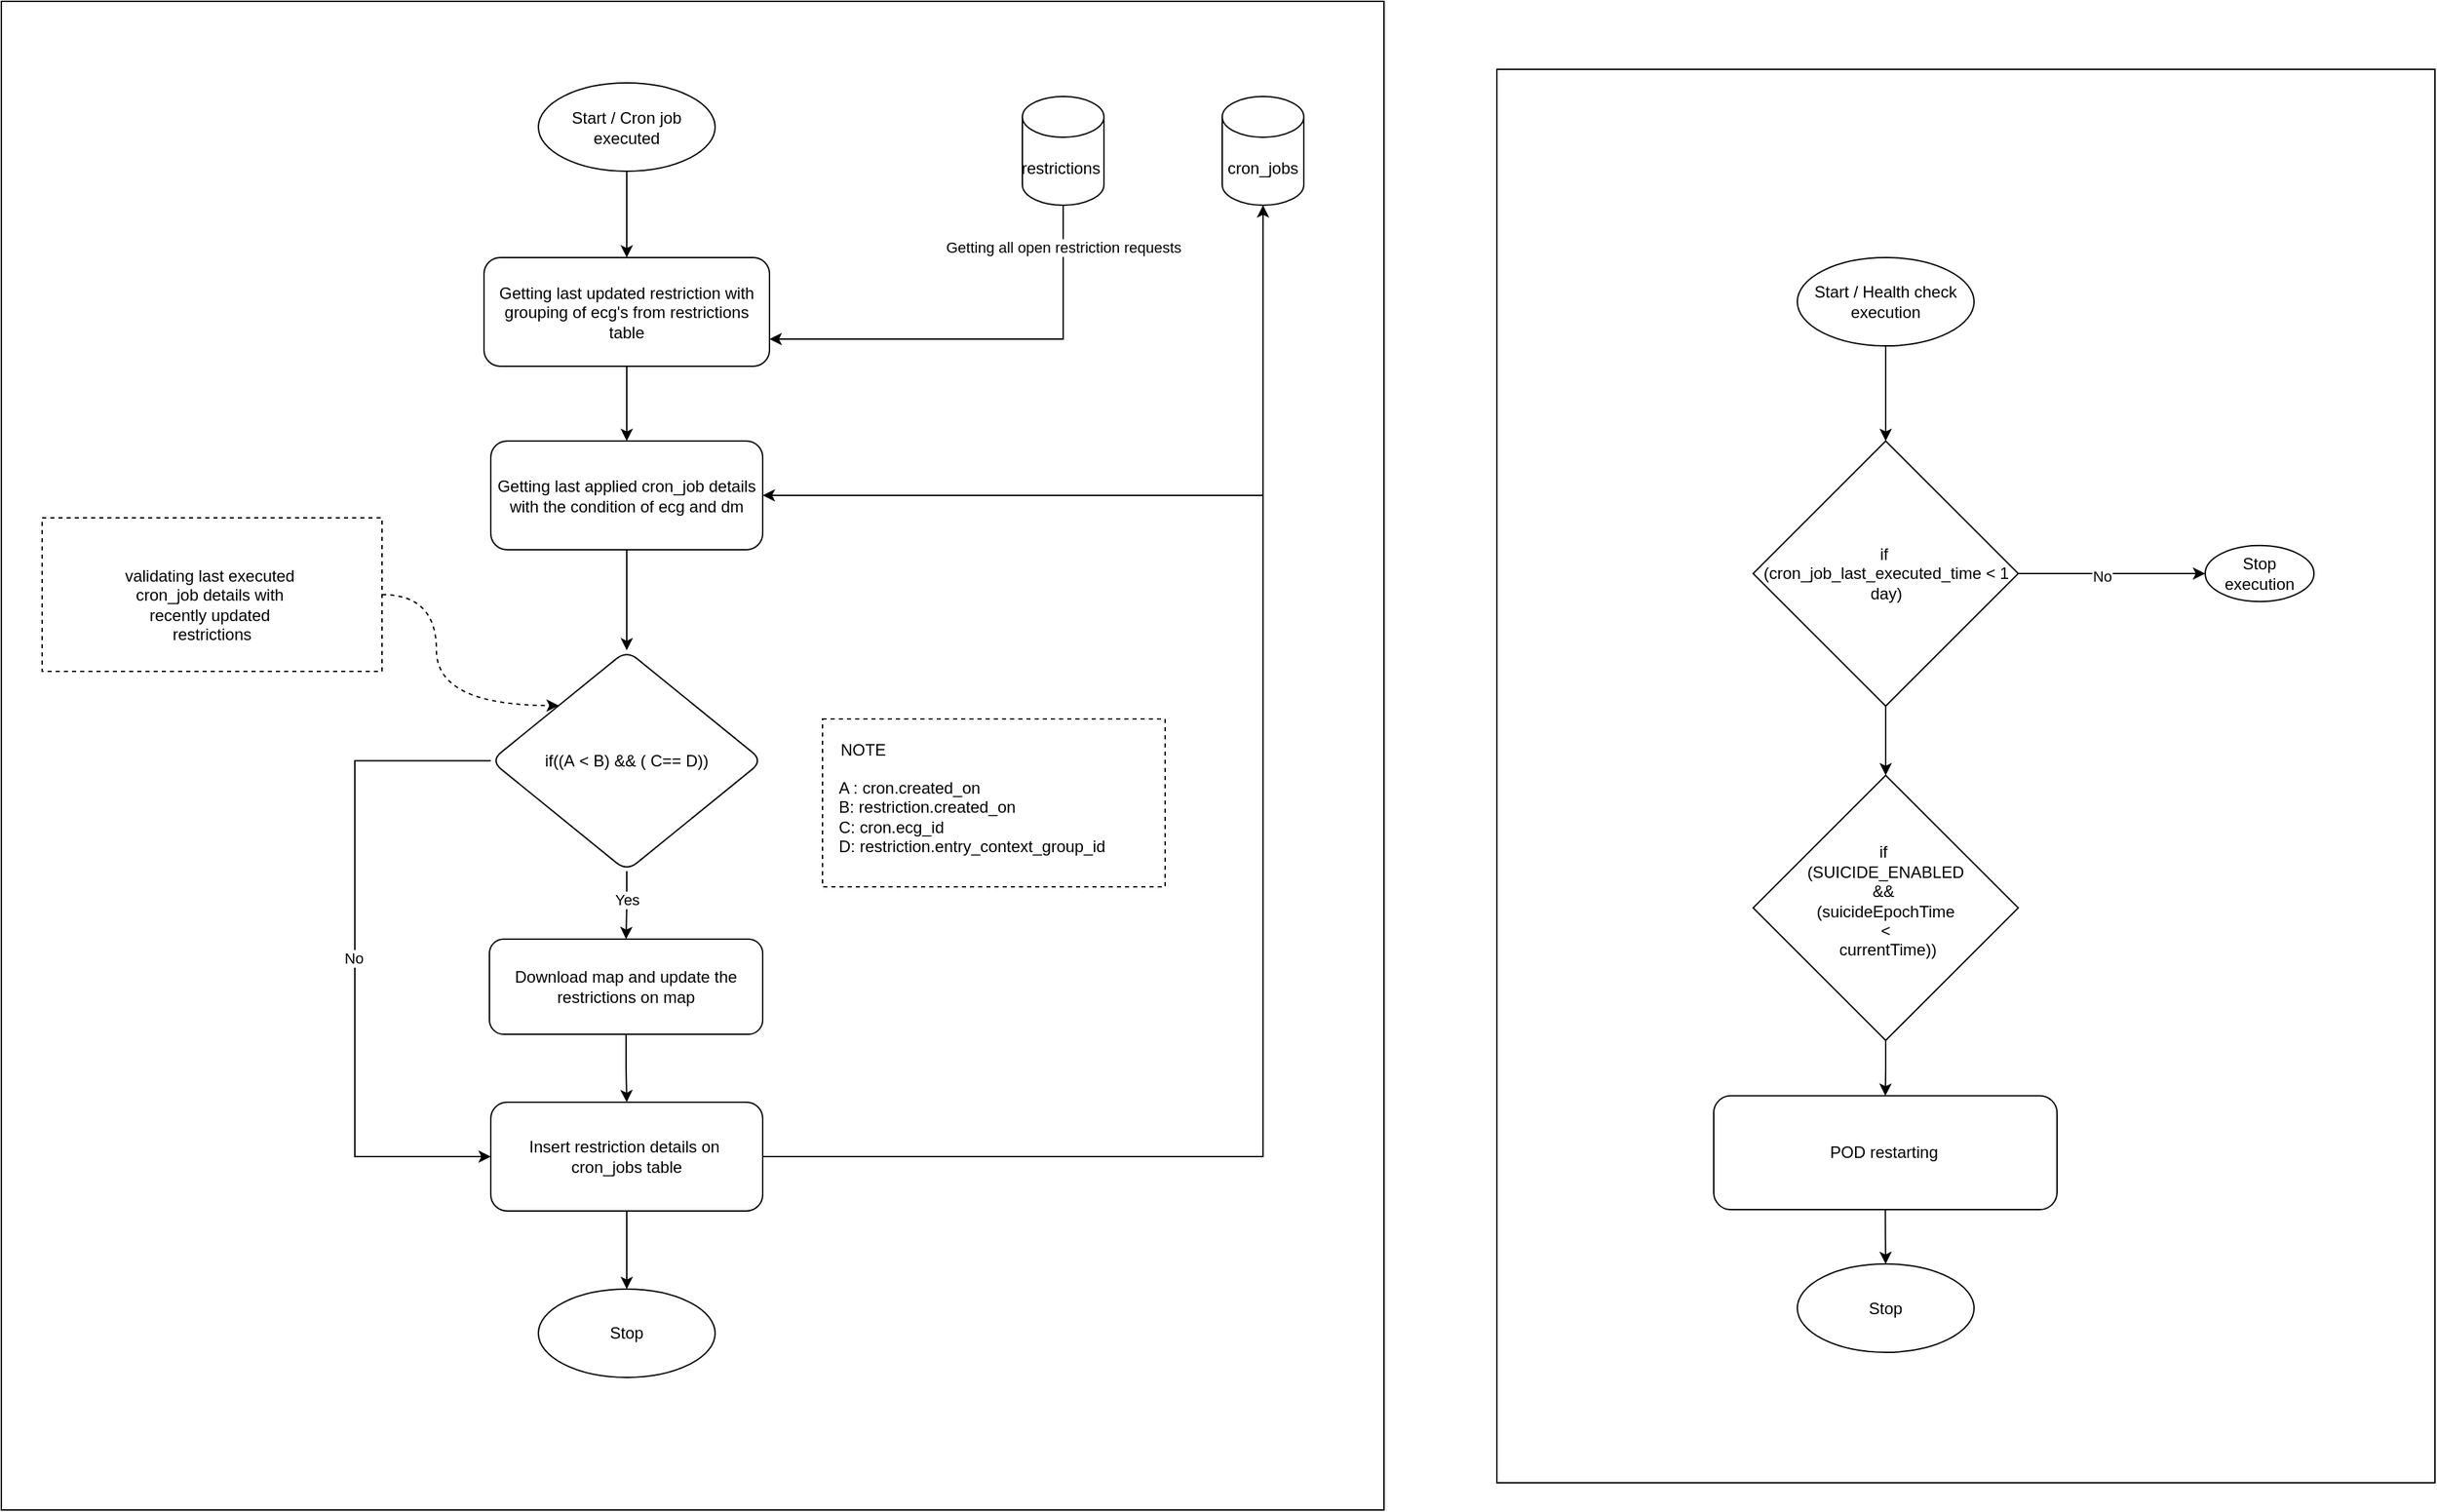 <mxfile version="24.7.17">
  <diagram name="Page-1" id="vAOD8KEE5CEis8ILfhlD">
    <mxGraphModel dx="3564" dy="1440" grid="1" gridSize="10" guides="1" tooltips="1" connect="1" arrows="1" fold="1" page="1" pageScale="1" pageWidth="827" pageHeight="1169" math="0" shadow="0">
      <root>
        <mxCell id="0" />
        <mxCell id="1" parent="0" />
        <mxCell id="MxeqKNj8xu_JnEBf65KC-15" value="" style="rounded=0;whiteSpace=wrap;html=1;fillColor=none;" vertex="1" parent="1">
          <mxGeometry x="-190" y="10" width="1017" height="1110" as="geometry" />
        </mxCell>
        <mxCell id="skjPZMmQEE1Fa7M3AOO7-21" value="" style="rounded=0;whiteSpace=wrap;html=1;fillColor=none;" parent="1" vertex="1">
          <mxGeometry x="910" y="60" width="690" height="1040" as="geometry" />
        </mxCell>
        <mxCell id="stXpBWwS-PEf_fCnOzC--5" value="" style="edgeStyle=orthogonalEdgeStyle;rounded=0;orthogonalLoop=1;jettySize=auto;html=1;" parent="1" source="stXpBWwS-PEf_fCnOzC--1" target="stXpBWwS-PEf_fCnOzC--4" edge="1">
          <mxGeometry relative="1" as="geometry" />
        </mxCell>
        <mxCell id="stXpBWwS-PEf_fCnOzC--1" value="Start / Cron job executed" style="ellipse;whiteSpace=wrap;html=1;fillColor=none;" parent="1" vertex="1">
          <mxGeometry x="205" y="70" width="130" height="65" as="geometry" />
        </mxCell>
        <mxCell id="stXpBWwS-PEf_fCnOzC--14" value="" style="edgeStyle=orthogonalEdgeStyle;rounded=0;orthogonalLoop=1;jettySize=auto;html=1;" parent="1" source="MxeqKNj8xu_JnEBf65KC-8" target="stXpBWwS-PEf_fCnOzC--13" edge="1">
          <mxGeometry relative="1" as="geometry" />
        </mxCell>
        <mxCell id="stXpBWwS-PEf_fCnOzC--4" value="Getting last updated restriction with grouping of ecg&#39;s from restrictions table" style="rounded=1;whiteSpace=wrap;html=1;fillColor=none;" parent="1" vertex="1">
          <mxGeometry x="165" y="198.5" width="210" height="80" as="geometry" />
        </mxCell>
        <mxCell id="MxeqKNj8xu_JnEBf65KC-10" style="edgeStyle=orthogonalEdgeStyle;rounded=0;orthogonalLoop=1;jettySize=auto;html=1;exitX=0.5;exitY=1;exitDx=0;exitDy=0;exitPerimeter=0;entryX=1;entryY=0.5;entryDx=0;entryDy=0;" edge="1" parent="1" source="stXpBWwS-PEf_fCnOzC--6" target="MxeqKNj8xu_JnEBf65KC-8">
          <mxGeometry relative="1" as="geometry" />
        </mxCell>
        <mxCell id="stXpBWwS-PEf_fCnOzC--6" value="cron_jobs" style="shape=cylinder3;whiteSpace=wrap;html=1;boundedLbl=1;backgroundOutline=1;size=15;fillColor=none;" parent="1" vertex="1">
          <mxGeometry x="708" y="80" width="60" height="80" as="geometry" />
        </mxCell>
        <mxCell id="stXpBWwS-PEf_fCnOzC--11" style="edgeStyle=orthogonalEdgeStyle;rounded=0;orthogonalLoop=1;jettySize=auto;html=1;exitX=0.5;exitY=1;exitDx=0;exitDy=0;exitPerimeter=0;entryX=1;entryY=0.75;entryDx=0;entryDy=0;" parent="1" source="stXpBWwS-PEf_fCnOzC--10" target="stXpBWwS-PEf_fCnOzC--4" edge="1">
          <mxGeometry relative="1" as="geometry" />
        </mxCell>
        <mxCell id="stXpBWwS-PEf_fCnOzC--12" value="Getting all open restriction requests" style="edgeLabel;html=1;align=center;verticalAlign=middle;resizable=0;points=[];" parent="stXpBWwS-PEf_fCnOzC--11" vertex="1" connectable="0">
          <mxGeometry x="-0.524" y="2" relative="1" as="geometry">
            <mxPoint x="-2" y="-44" as="offset" />
          </mxGeometry>
        </mxCell>
        <mxCell id="stXpBWwS-PEf_fCnOzC--10" value="restrictions&amp;nbsp;" style="shape=cylinder3;whiteSpace=wrap;html=1;boundedLbl=1;backgroundOutline=1;size=15;fillColor=none;" parent="1" vertex="1">
          <mxGeometry x="561" y="80" width="60" height="80" as="geometry" />
        </mxCell>
        <mxCell id="stXpBWwS-PEf_fCnOzC--19" value="" style="edgeStyle=orthogonalEdgeStyle;rounded=0;orthogonalLoop=1;jettySize=auto;html=1;" parent="1" source="stXpBWwS-PEf_fCnOzC--13" target="stXpBWwS-PEf_fCnOzC--18" edge="1">
          <mxGeometry relative="1" as="geometry" />
        </mxCell>
        <mxCell id="stXpBWwS-PEf_fCnOzC--34" value="Yes" style="edgeLabel;html=1;align=center;verticalAlign=middle;resizable=0;points=[];" parent="stXpBWwS-PEf_fCnOzC--19" vertex="1" connectable="0">
          <mxGeometry x="-0.161" relative="1" as="geometry">
            <mxPoint as="offset" />
          </mxGeometry>
        </mxCell>
        <mxCell id="MxeqKNj8xu_JnEBf65KC-11" style="edgeStyle=orthogonalEdgeStyle;rounded=0;orthogonalLoop=1;jettySize=auto;html=1;exitX=0;exitY=0.5;exitDx=0;exitDy=0;entryX=0;entryY=0.5;entryDx=0;entryDy=0;" edge="1" parent="1" source="stXpBWwS-PEf_fCnOzC--13" target="stXpBWwS-PEf_fCnOzC--22">
          <mxGeometry relative="1" as="geometry">
            <Array as="points">
              <mxPoint x="70" y="569" />
              <mxPoint x="70" y="860" />
            </Array>
          </mxGeometry>
        </mxCell>
        <mxCell id="MxeqKNj8xu_JnEBf65KC-12" value="No" style="edgeLabel;html=1;align=center;verticalAlign=middle;resizable=0;points=[];" vertex="1" connectable="0" parent="MxeqKNj8xu_JnEBf65KC-11">
          <mxGeometry x="-0.004" y="-1" relative="1" as="geometry">
            <mxPoint as="offset" />
          </mxGeometry>
        </mxCell>
        <mxCell id="stXpBWwS-PEf_fCnOzC--13" value="&lt;div&gt;if((A&lt;span style=&quot;background-color: initial;&quot;&gt;&amp;nbsp;&amp;lt; B) &amp;amp;&amp;amp; ( C== D))&lt;/span&gt;&lt;/div&gt;" style="rhombus;whiteSpace=wrap;html=1;rounded=1;fillColor=none;" parent="1" vertex="1">
          <mxGeometry x="170" y="487.5" width="200" height="162.5" as="geometry" />
        </mxCell>
        <mxCell id="stXpBWwS-PEf_fCnOzC--23" value="" style="edgeStyle=orthogonalEdgeStyle;rounded=0;orthogonalLoop=1;jettySize=auto;html=1;" parent="1" source="stXpBWwS-PEf_fCnOzC--18" target="stXpBWwS-PEf_fCnOzC--22" edge="1">
          <mxGeometry relative="1" as="geometry" />
        </mxCell>
        <mxCell id="stXpBWwS-PEf_fCnOzC--18" value="Download map and update the restrictions on map" style="whiteSpace=wrap;html=1;rounded=1;fillColor=none;" parent="1" vertex="1">
          <mxGeometry x="169" y="700" width="201" height="70" as="geometry" />
        </mxCell>
        <mxCell id="stXpBWwS-PEf_fCnOzC--27" value="" style="edgeStyle=orthogonalEdgeStyle;rounded=0;orthogonalLoop=1;jettySize=auto;html=1;" parent="1" source="stXpBWwS-PEf_fCnOzC--22" edge="1">
          <mxGeometry relative="1" as="geometry">
            <mxPoint x="270" y="957.5" as="targetPoint" />
          </mxGeometry>
        </mxCell>
        <mxCell id="stXpBWwS-PEf_fCnOzC--22" value="Insert restriction details on&amp;nbsp;&lt;div&gt;cron_jobs table&lt;/div&gt;" style="whiteSpace=wrap;html=1;rounded=1;fillColor=none;" parent="1" vertex="1">
          <mxGeometry x="170" y="820" width="200" height="80" as="geometry" />
        </mxCell>
        <mxCell id="stXpBWwS-PEf_fCnOzC--33" value="Stop" style="ellipse;whiteSpace=wrap;html=1;fillColor=none;" parent="1" vertex="1">
          <mxGeometry x="205" y="957.5" width="130" height="65" as="geometry" />
        </mxCell>
        <mxCell id="skjPZMmQEE1Fa7M3AOO7-4" value="" style="edgeStyle=orthogonalEdgeStyle;rounded=0;orthogonalLoop=1;jettySize=auto;html=1;" parent="1" source="skjPZMmQEE1Fa7M3AOO7-2" target="skjPZMmQEE1Fa7M3AOO7-3" edge="1">
          <mxGeometry relative="1" as="geometry" />
        </mxCell>
        <mxCell id="skjPZMmQEE1Fa7M3AOO7-2" value="Start / Health check execution" style="ellipse;whiteSpace=wrap;html=1;fillColor=none;" parent="1" vertex="1">
          <mxGeometry x="1131" y="198.5" width="130" height="65" as="geometry" />
        </mxCell>
        <mxCell id="skjPZMmQEE1Fa7M3AOO7-8" style="edgeStyle=orthogonalEdgeStyle;rounded=0;orthogonalLoop=1;jettySize=auto;html=1;exitX=1;exitY=0.5;exitDx=0;exitDy=0;entryX=0;entryY=0.5;entryDx=0;entryDy=0;" parent="1" source="skjPZMmQEE1Fa7M3AOO7-3" target="skjPZMmQEE1Fa7M3AOO7-7" edge="1">
          <mxGeometry relative="1" as="geometry" />
        </mxCell>
        <mxCell id="skjPZMmQEE1Fa7M3AOO7-9" value="No" style="edgeLabel;html=1;align=center;verticalAlign=middle;resizable=0;points=[];" parent="skjPZMmQEE1Fa7M3AOO7-8" vertex="1" connectable="0">
          <mxGeometry x="-0.107" y="-2" relative="1" as="geometry">
            <mxPoint as="offset" />
          </mxGeometry>
        </mxCell>
        <mxCell id="skjPZMmQEE1Fa7M3AOO7-14" value="" style="edgeStyle=orthogonalEdgeStyle;rounded=0;orthogonalLoop=1;jettySize=auto;html=1;" parent="1" source="skjPZMmQEE1Fa7M3AOO7-3" target="skjPZMmQEE1Fa7M3AOO7-13" edge="1">
          <mxGeometry relative="1" as="geometry" />
        </mxCell>
        <mxCell id="skjPZMmQEE1Fa7M3AOO7-3" value="if&amp;nbsp;&lt;div&gt;(cron_job_last_executed_time &amp;lt; 1 day)&lt;/div&gt;" style="rhombus;whiteSpace=wrap;html=1;fillColor=none;" parent="1" vertex="1">
          <mxGeometry x="1098.5" y="333.5" width="195" height="195" as="geometry" />
        </mxCell>
        <mxCell id="skjPZMmQEE1Fa7M3AOO7-7" value="Stop execution" style="ellipse;whiteSpace=wrap;html=1;rounded=1;fillColor=none;" parent="1" vertex="1">
          <mxGeometry x="1431" y="410.38" width="80" height="41.25" as="geometry" />
        </mxCell>
        <mxCell id="skjPZMmQEE1Fa7M3AOO7-18" value="" style="edgeStyle=orthogonalEdgeStyle;rounded=0;orthogonalLoop=1;jettySize=auto;html=1;" parent="1" source="skjPZMmQEE1Fa7M3AOO7-13" target="skjPZMmQEE1Fa7M3AOO7-17" edge="1">
          <mxGeometry relative="1" as="geometry" />
        </mxCell>
        <mxCell id="skjPZMmQEE1Fa7M3AOO7-13" value="" style="rhombus;whiteSpace=wrap;html=1;fillColor=none;" parent="1" vertex="1">
          <mxGeometry x="1098.5" y="579.5" width="195" height="195" as="geometry" />
        </mxCell>
        <mxCell id="skjPZMmQEE1Fa7M3AOO7-15" value="if&amp;nbsp;&lt;div&gt;(SUICIDE_ENABLED &amp;amp;&amp;amp;&amp;nbsp; &amp;nbsp;(suicideEpochTime&amp;nbsp;&lt;/div&gt;&lt;div&gt;&amp;lt;&lt;/div&gt;&lt;div&gt;&amp;nbsp;currentTime))&lt;/div&gt;" style="text;html=1;align=center;verticalAlign=middle;whiteSpace=wrap;rounded=0;" parent="1" vertex="1">
          <mxGeometry x="1166" y="657" width="60" height="30" as="geometry" />
        </mxCell>
        <mxCell id="skjPZMmQEE1Fa7M3AOO7-20" style="edgeStyle=orthogonalEdgeStyle;rounded=0;orthogonalLoop=1;jettySize=auto;html=1;exitX=0.5;exitY=1;exitDx=0;exitDy=0;entryX=0.5;entryY=0;entryDx=0;entryDy=0;" parent="1" source="skjPZMmQEE1Fa7M3AOO7-17" target="skjPZMmQEE1Fa7M3AOO7-19" edge="1">
          <mxGeometry relative="1" as="geometry" />
        </mxCell>
        <mxCell id="skjPZMmQEE1Fa7M3AOO7-17" value="POD restarting&amp;nbsp;" style="rounded=1;whiteSpace=wrap;html=1;fillColor=none;" parent="1" vertex="1">
          <mxGeometry x="1069.5" y="815.25" width="252.5" height="83.75" as="geometry" />
        </mxCell>
        <mxCell id="skjPZMmQEE1Fa7M3AOO7-19" value="Stop" style="ellipse;whiteSpace=wrap;html=1;fillColor=none;" parent="1" vertex="1">
          <mxGeometry x="1131" y="939" width="130" height="65" as="geometry" />
        </mxCell>
        <mxCell id="MxeqKNj8xu_JnEBf65KC-2" style="rounded=0;orthogonalLoop=1;jettySize=auto;html=1;entryX=0;entryY=0;entryDx=0;entryDy=0;edgeStyle=orthogonalEdgeStyle;dashed=1;curved=1;" edge="1" parent="1" source="MxeqKNj8xu_JnEBf65KC-1" target="stXpBWwS-PEf_fCnOzC--13">
          <mxGeometry relative="1" as="geometry" />
        </mxCell>
        <mxCell id="MxeqKNj8xu_JnEBf65KC-1" value="&lt;div&gt;&lt;br&gt;&lt;/div&gt;&lt;div&gt;validating last executed&amp;nbsp;&lt;div&gt;cron_job details with&amp;nbsp;&lt;/div&gt;&lt;div&gt;recently updated&amp;nbsp;&lt;/div&gt;&lt;div&gt;restrictions&lt;/div&gt;&lt;/div&gt;" style="rounded=0;whiteSpace=wrap;html=1;dashed=1;fillColor=none;" vertex="1" parent="1">
          <mxGeometry x="-160" y="390" width="250" height="113" as="geometry" />
        </mxCell>
        <mxCell id="MxeqKNj8xu_JnEBf65KC-3" value="" style="rounded=0;whiteSpace=wrap;html=1;fillColor=none;align=left;dashed=1;" vertex="1" parent="1">
          <mxGeometry x="414" y="538" width="252" height="123.5" as="geometry" />
        </mxCell>
        <mxCell id="MxeqKNj8xu_JnEBf65KC-6" value="&lt;span style=&quot;&quot;&gt;A : cron.created_on&lt;/span&gt;&lt;div style=&quot;&quot;&gt;B: restriction.created_on&lt;br&gt;&lt;div&gt;C: cron.ecg_id&lt;/div&gt;&lt;div&gt;D: restriction.entry_context_group_id&lt;/div&gt;&lt;/div&gt;" style="text;html=1;align=left;verticalAlign=middle;whiteSpace=wrap;rounded=0;" vertex="1" parent="1">
          <mxGeometry x="424" y="564.75" width="230" height="90" as="geometry" />
        </mxCell>
        <mxCell id="MxeqKNj8xu_JnEBf65KC-7" value="NOTE" style="text;html=1;align=center;verticalAlign=middle;whiteSpace=wrap;rounded=0;" vertex="1" parent="1">
          <mxGeometry x="414" y="545.5" width="60" height="30" as="geometry" />
        </mxCell>
        <mxCell id="MxeqKNj8xu_JnEBf65KC-9" value="" style="edgeStyle=orthogonalEdgeStyle;rounded=0;orthogonalLoop=1;jettySize=auto;html=1;" edge="1" parent="1" source="stXpBWwS-PEf_fCnOzC--4" target="MxeqKNj8xu_JnEBf65KC-8">
          <mxGeometry relative="1" as="geometry">
            <mxPoint x="270" y="280" as="sourcePoint" />
            <mxPoint x="270" y="488" as="targetPoint" />
          </mxGeometry>
        </mxCell>
        <mxCell id="MxeqKNj8xu_JnEBf65KC-8" value="Getting last applied cron_job details with the condition of ecg and dm" style="rounded=1;whiteSpace=wrap;html=1;fillColor=none;" vertex="1" parent="1">
          <mxGeometry x="170" y="333.5" width="200" height="80" as="geometry" />
        </mxCell>
        <mxCell id="MxeqKNj8xu_JnEBf65KC-14" style="edgeStyle=orthogonalEdgeStyle;rounded=0;orthogonalLoop=1;jettySize=auto;html=1;exitX=1;exitY=0.5;exitDx=0;exitDy=0;entryX=0.5;entryY=1;entryDx=0;entryDy=0;entryPerimeter=0;" edge="1" parent="1" source="stXpBWwS-PEf_fCnOzC--22" target="stXpBWwS-PEf_fCnOzC--6">
          <mxGeometry relative="1" as="geometry" />
        </mxCell>
      </root>
    </mxGraphModel>
  </diagram>
</mxfile>
